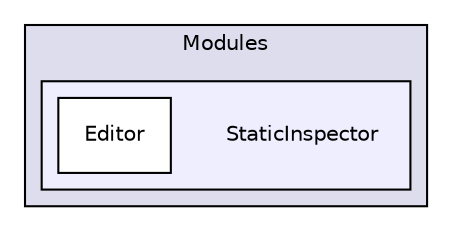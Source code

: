 digraph "Modules/StaticInspector" {
  compound=true
  node [ fontsize="10", fontname="Helvetica"];
  edge [ labelfontsize="10", labelfontname="Helvetica"];
  subgraph clusterdir_f2541a3b18981391fa76fac5599e978a {
    graph [ bgcolor="#ddddee", pencolor="black", label="Modules" fontname="Helvetica", fontsize="10", URL="dir_f2541a3b18981391fa76fac5599e978a.html"]
  subgraph clusterdir_aaf25f720f0a81ccbcdb998dd62c6fcc {
    graph [ bgcolor="#eeeeff", pencolor="black", label="" URL="dir_aaf25f720f0a81ccbcdb998dd62c6fcc.html"];
    dir_aaf25f720f0a81ccbcdb998dd62c6fcc [shape=plaintext label="StaticInspector"];
    dir_cccf22885de9bbbce8e5fabf0338c3a7 [shape=box label="Editor" color="black" fillcolor="white" style="filled" URL="dir_cccf22885de9bbbce8e5fabf0338c3a7.html"];
  }
  }
}
